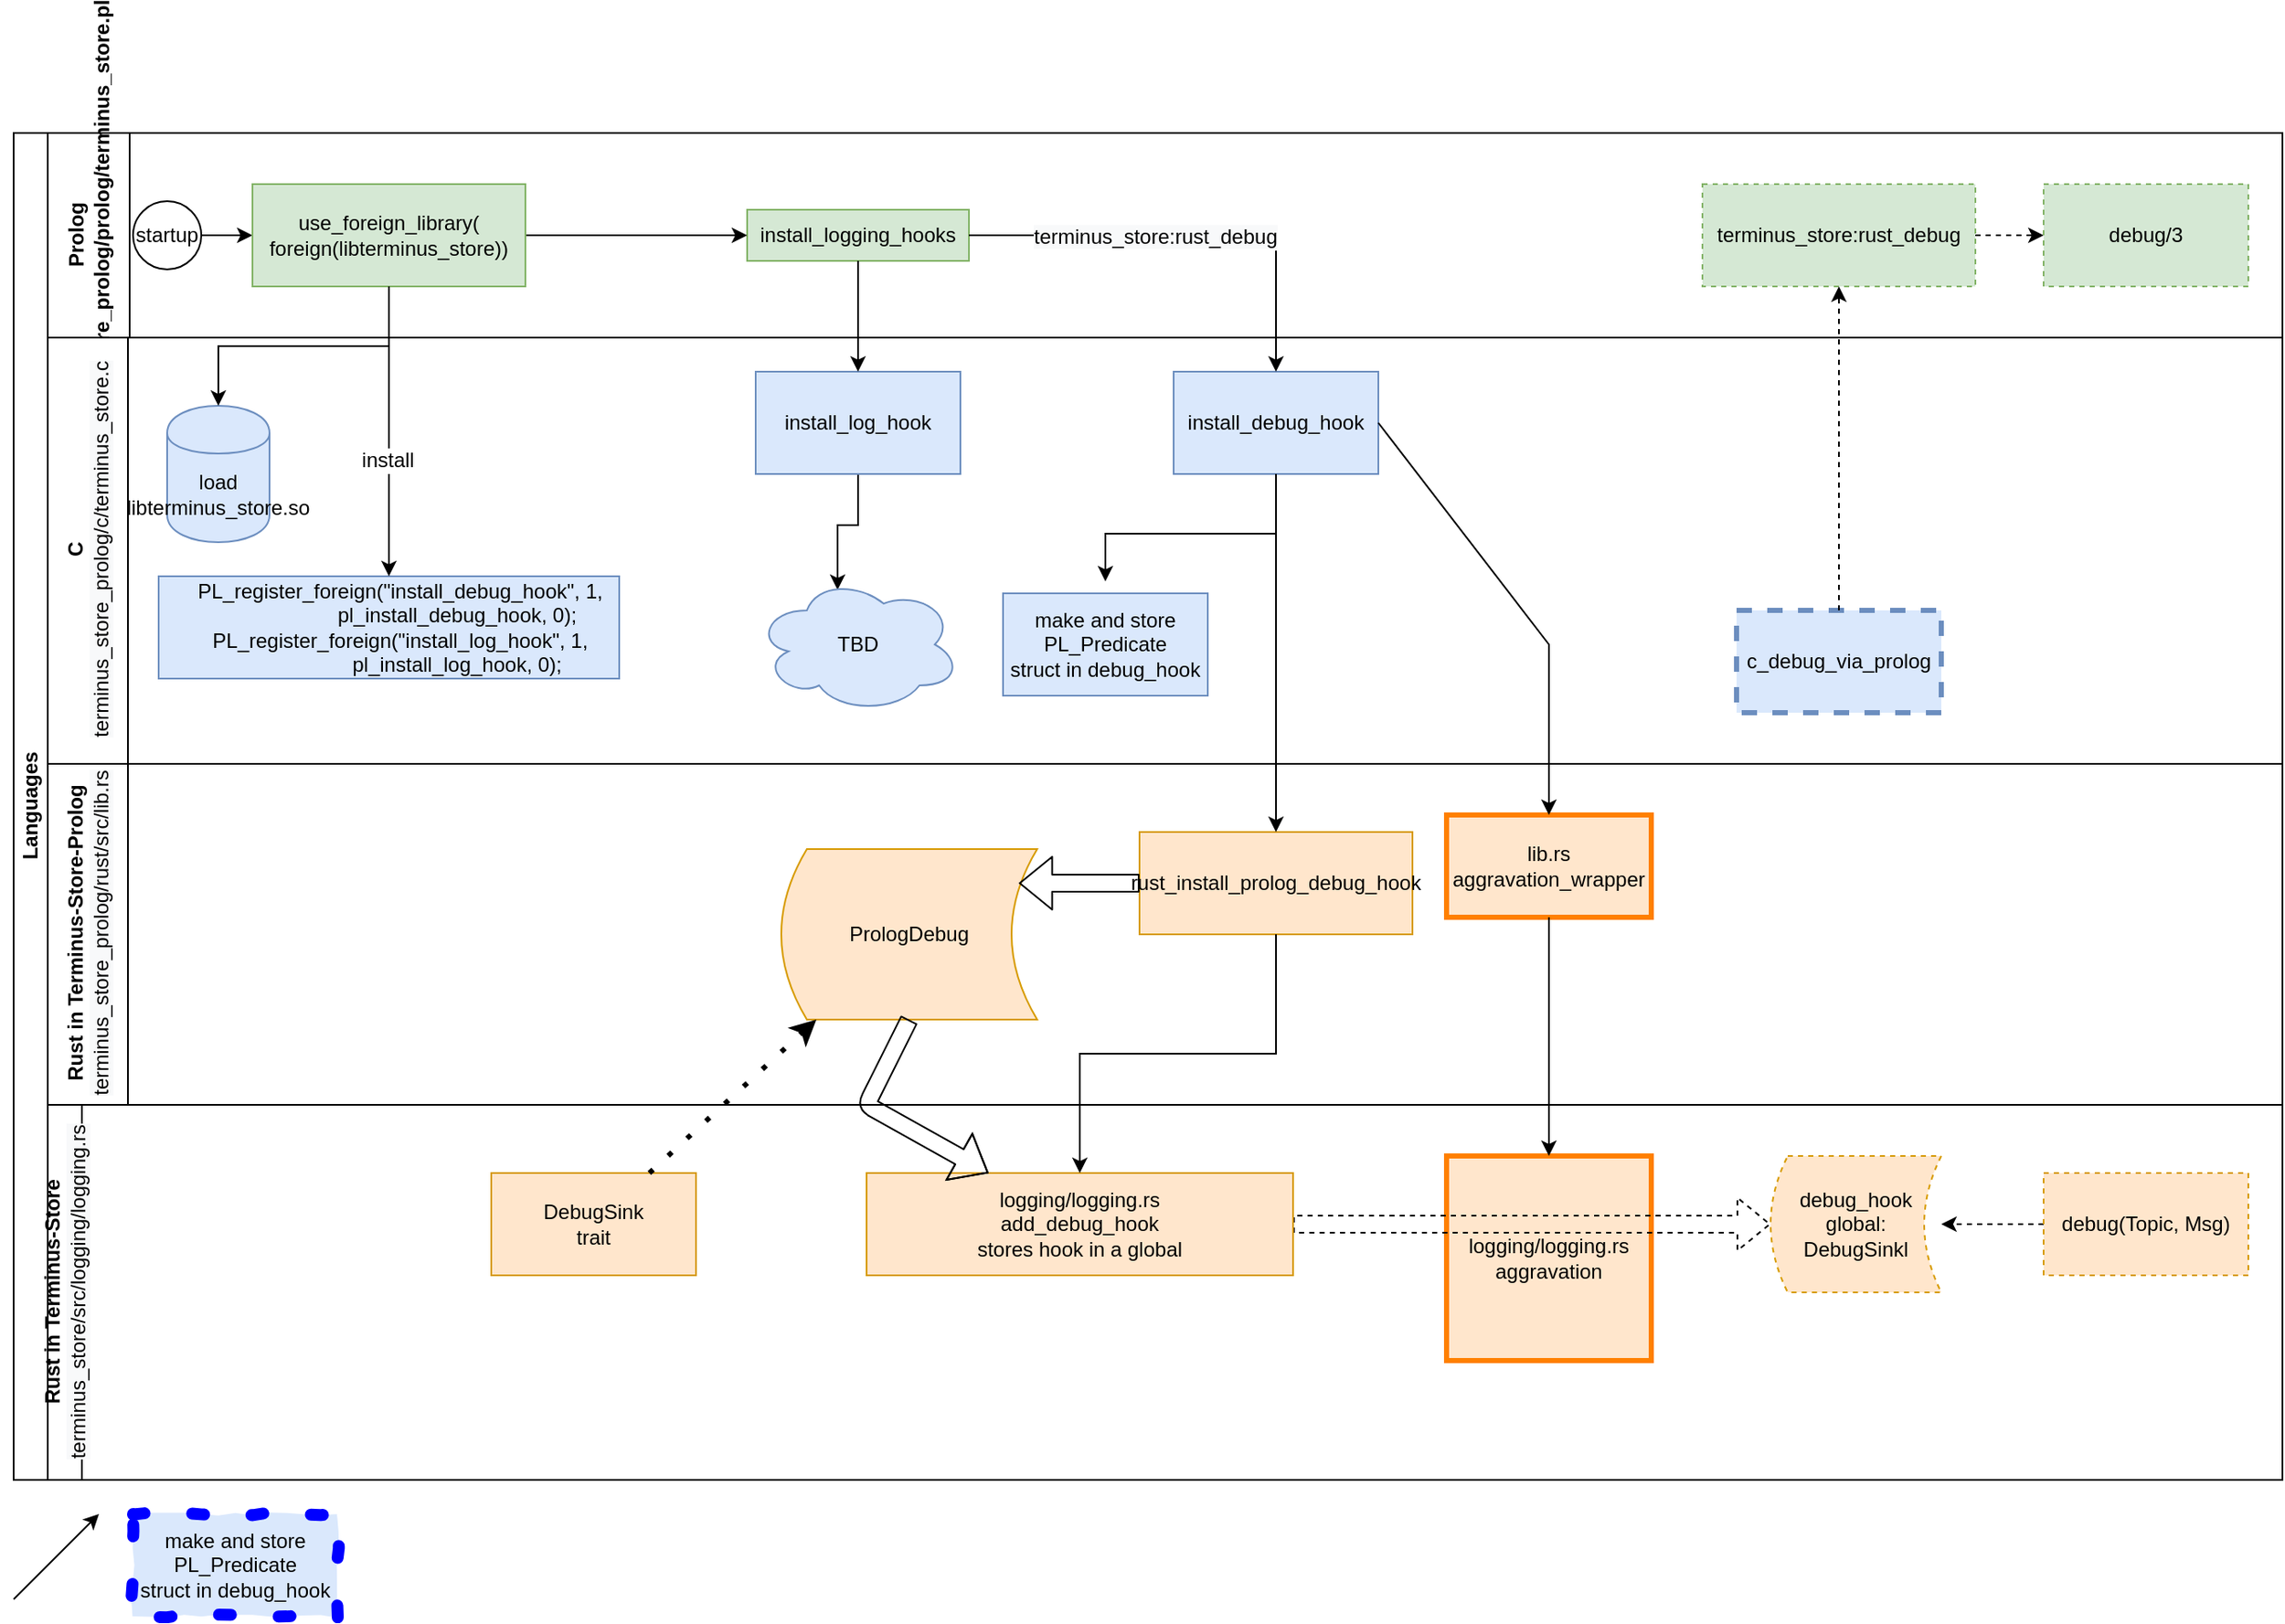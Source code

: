 <mxfile version="12.5.3" type="device"><diagram id="prtHgNgQTEPvFCAcTncT" name="Page-1"><mxGraphModel dx="1654" dy="913" grid="1" gridSize="10" guides="1" tooltips="1" connect="1" arrows="1" fold="1" page="1" pageScale="1" pageWidth="2336" pageHeight="1654" math="0" shadow="0"><root><mxCell id="0"/><mxCell id="1" parent="0"/><mxCell id="dNxyNK7c78bLwvsdeMH5-19" value="Languages" style="swimlane;html=1;childLayout=stackLayout;resizeParent=1;resizeParentMax=0;horizontal=0;startSize=20;horizontalStack=0;" parent="1" vertex="1"><mxGeometry x="120" y="120" width="1330" height="790" as="geometry"/></mxCell><mxCell id="dNxyNK7c78bLwvsdeMH5-20" value="Prolog&lt;br&gt;terminus_store_prolog/prolog/terminus_store.pl" style="swimlane;html=1;startSize=48;horizontal=0;" parent="dNxyNK7c78bLwvsdeMH5-19" vertex="1"><mxGeometry x="20" width="1310" height="120" as="geometry"/></mxCell><mxCell id="dNxyNK7c78bLwvsdeMH5-25" value="" style="edgeStyle=orthogonalEdgeStyle;rounded=0;orthogonalLoop=1;jettySize=auto;html=1;entryX=0;entryY=0.5;entryDx=0;entryDy=0;" parent="dNxyNK7c78bLwvsdeMH5-20" source="dNxyNK7c78bLwvsdeMH5-23" target="tiUPO_of62nzCb-RoU3B-20" edge="1"><mxGeometry relative="1" as="geometry"/></mxCell><mxCell id="dNxyNK7c78bLwvsdeMH5-23" value="startup" style="ellipse;whiteSpace=wrap;html=1;" parent="dNxyNK7c78bLwvsdeMH5-20" vertex="1"><mxGeometry x="50" y="40" width="40" height="40" as="geometry"/></mxCell><mxCell id="dNxyNK7c78bLwvsdeMH5-24" value="install_logging_hooks" style="rounded=0;whiteSpace=wrap;html=1;fontFamily=Helvetica;fontSize=12;align=center;fillColor=#d5e8d4;strokeColor=#82b366;" parent="dNxyNK7c78bLwvsdeMH5-20" vertex="1"><mxGeometry x="410" y="45" width="130" height="30" as="geometry"/></mxCell><mxCell id="dNxyNK7c78bLwvsdeMH5-33" value="" style="edgeStyle=orthogonalEdgeStyle;rounded=0;orthogonalLoop=1;jettySize=auto;html=1;endArrow=classic;endFill=1;" parent="dNxyNK7c78bLwvsdeMH5-20" edge="1"><mxGeometry relative="1" as="geometry"><mxPoint x="520" y="60" as="sourcePoint"/></mxGeometry></mxCell><mxCell id="tiUPO_of62nzCb-RoU3B-21" style="edgeStyle=orthogonalEdgeStyle;rounded=0;orthogonalLoop=1;jettySize=auto;html=1;" parent="dNxyNK7c78bLwvsdeMH5-20" source="tiUPO_of62nzCb-RoU3B-20" target="dNxyNK7c78bLwvsdeMH5-24" edge="1"><mxGeometry relative="1" as="geometry"/></mxCell><mxCell id="tiUPO_of62nzCb-RoU3B-20" value="use_foreign_library(&lt;br&gt;foreign(libterminus_store))" style="rounded=0;whiteSpace=wrap;html=1;fillColor=#d5e8d4;strokeColor=#82b366;" parent="dNxyNK7c78bLwvsdeMH5-20" vertex="1"><mxGeometry x="120" y="30" width="160" height="60" as="geometry"/></mxCell><mxCell id="m3I5yAuZM8P5Mo5KjNtQ-7" value="" style="edgeStyle=orthogonalEdgeStyle;rounded=0;orthogonalLoop=1;jettySize=auto;html=1;dashed=1;" parent="dNxyNK7c78bLwvsdeMH5-20" source="m3I5yAuZM8P5Mo5KjNtQ-1" target="m3I5yAuZM8P5Mo5KjNtQ-5" edge="1"><mxGeometry relative="1" as="geometry"/></mxCell><mxCell id="m3I5yAuZM8P5Mo5KjNtQ-1" value="terminus_store:rust_debug" style="rounded=0;whiteSpace=wrap;html=1;strokeColor=#82b366;fillColor=#d5e8d4;dashed=1;" parent="dNxyNK7c78bLwvsdeMH5-20" vertex="1"><mxGeometry x="970" y="30" width="160" height="60" as="geometry"/></mxCell><mxCell id="m3I5yAuZM8P5Mo5KjNtQ-5" value="debug/3" style="rounded=0;whiteSpace=wrap;html=1;dashed=1;strokeColor=#82b366;fillColor=#d5e8d4;" parent="dNxyNK7c78bLwvsdeMH5-20" vertex="1"><mxGeometry x="1170" y="30" width="120" height="60" as="geometry"/></mxCell><mxCell id="dNxyNK7c78bLwvsdeMH5-31" style="edgeStyle=orthogonalEdgeStyle;rounded=0;orthogonalLoop=1;jettySize=auto;html=1;endArrow=classic;endFill=1;" parent="dNxyNK7c78bLwvsdeMH5-19" edge="1"><mxGeometry relative="1" as="geometry"><mxPoint x="500.286" y="90" as="targetPoint"/></mxGeometry></mxCell><mxCell id="dNxyNK7c78bLwvsdeMH5-35" style="edgeStyle=orthogonalEdgeStyle;rounded=0;orthogonalLoop=1;jettySize=auto;html=1;endArrow=classic;endFill=1;" parent="dNxyNK7c78bLwvsdeMH5-19" edge="1"><mxGeometry relative="1" as="geometry"><mxPoint x="300" y="200" as="sourcePoint"/></mxGeometry></mxCell><mxCell id="dNxyNK7c78bLwvsdeMH5-38" style="edgeStyle=orthogonalEdgeStyle;rounded=0;orthogonalLoop=1;jettySize=auto;html=1;endArrow=classic;endFill=1;" parent="dNxyNK7c78bLwvsdeMH5-19" edge="1"><mxGeometry relative="1" as="geometry"><Array as="points"><mxPoint x="180" y="340"/><mxPoint x="400" y="340"/></Array><mxPoint x="180.286" y="210" as="sourcePoint"/></mxGeometry></mxCell><mxCell id="dNxyNK7c78bLwvsdeMH5-21" value="C&lt;br&gt;&lt;span style=&quot;font-weight: 400 ; white-space: normal ; background-color: rgb(248 , 249 , 250)&quot;&gt;terminus_store_prolog/c/terminus_store.c&lt;/span&gt;" style="swimlane;html=1;startSize=47;horizontal=0;" parent="dNxyNK7c78bLwvsdeMH5-19" vertex="1"><mxGeometry x="20" y="120" width="1310" height="250" as="geometry"/></mxCell><mxCell id="dNxyNK7c78bLwvsdeMH5-29" value="" style="edgeStyle=orthogonalEdgeStyle;rounded=0;orthogonalLoop=1;jettySize=auto;html=1;endArrow=classic;endFill=1;" parent="dNxyNK7c78bLwvsdeMH5-21" edge="1"><mxGeometry relative="1" as="geometry"><mxPoint x="200" y="60" as="sourcePoint"/></mxGeometry></mxCell><mxCell id="tiUPO_of62nzCb-RoU3B-32" value="" style="edgeStyle=orthogonalEdgeStyle;rounded=0;orthogonalLoop=1;jettySize=auto;html=1;entryX=0.4;entryY=0.1;entryDx=0;entryDy=0;entryPerimeter=0;" parent="dNxyNK7c78bLwvsdeMH5-21" source="tiUPO_of62nzCb-RoU3B-16" target="tiUPO_of62nzCb-RoU3B-29" edge="1"><mxGeometry relative="1" as="geometry"/></mxCell><mxCell id="tiUPO_of62nzCb-RoU3B-16" value="install_log_hook" style="rounded=0;whiteSpace=wrap;html=1;fillColor=#dae8fc;strokeColor=#6c8ebf;" parent="dNxyNK7c78bLwvsdeMH5-21" vertex="1"><mxGeometry x="415" y="20" width="120" height="60" as="geometry"/></mxCell><mxCell id="tiUPO_of62nzCb-RoU3B-33" value="" style="edgeStyle=orthogonalEdgeStyle;rounded=0;orthogonalLoop=1;jettySize=auto;html=1;" parent="dNxyNK7c78bLwvsdeMH5-21" source="tiUPO_of62nzCb-RoU3B-17" target="tiUPO_of62nzCb-RoU3B-31" edge="1"><mxGeometry relative="1" as="geometry"/></mxCell><mxCell id="tiUPO_of62nzCb-RoU3B-17" value="install_debug_hook" style="rounded=0;whiteSpace=wrap;html=1;fillColor=#dae8fc;strokeColor=#6c8ebf;" parent="dNxyNK7c78bLwvsdeMH5-21" vertex="1"><mxGeometry x="660" y="20" width="120" height="60" as="geometry"/></mxCell><mxCell id="tiUPO_of62nzCb-RoU3B-22" value="load libterminus_store.so" style="shape=cylinder;whiteSpace=wrap;html=1;boundedLbl=1;backgroundOutline=1;fillColor=#dae8fc;strokeColor=#6c8ebf;" parent="dNxyNK7c78bLwvsdeMH5-21" vertex="1"><mxGeometry x="70" y="40" width="60" height="80" as="geometry"/></mxCell><mxCell id="tiUPO_of62nzCb-RoU3B-24" value="&lt;div&gt;&amp;nbsp; &amp;nbsp; PL_register_foreign(&quot;install_debug_hook&quot;, 1,&lt;/div&gt;&lt;div&gt;&amp;nbsp; &amp;nbsp; &amp;nbsp; &amp;nbsp; &amp;nbsp; &amp;nbsp; &amp;nbsp; &amp;nbsp; &amp;nbsp; &amp;nbsp; &amp;nbsp; &amp;nbsp; pl_install_debug_hook, 0);&lt;/div&gt;&lt;div&gt;&amp;nbsp; &amp;nbsp; PL_register_foreign(&quot;install_log_hook&quot;, 1,&lt;/div&gt;&lt;div&gt;&amp;nbsp; &amp;nbsp; &amp;nbsp; &amp;nbsp; &amp;nbsp; &amp;nbsp; &amp;nbsp; &amp;nbsp; &amp;nbsp; &amp;nbsp; &amp;nbsp; &amp;nbsp; pl_install_log_hook, 0);&lt;/div&gt;" style="rounded=0;whiteSpace=wrap;html=1;fillColor=#dae8fc;strokeColor=#6c8ebf;" parent="dNxyNK7c78bLwvsdeMH5-21" vertex="1"><mxGeometry x="65" y="140" width="270" height="60" as="geometry"/></mxCell><mxCell id="tiUPO_of62nzCb-RoU3B-29" value="TBD" style="ellipse;shape=cloud;whiteSpace=wrap;html=1;fillColor=#dae8fc;strokeColor=#6c8ebf;" parent="dNxyNK7c78bLwvsdeMH5-21" vertex="1"><mxGeometry x="415" y="140" width="120" height="80" as="geometry"/></mxCell><mxCell id="tiUPO_of62nzCb-RoU3B-31" value="make and store PL_Predicate&lt;br&gt;struct in debug_hook" style="whiteSpace=wrap;html=1;fillColor=#dae8fc;strokeColor=#6c8ebf;strokeWidth=1;perimeterSpacing=7;comic=0;" parent="dNxyNK7c78bLwvsdeMH5-21" vertex="1"><mxGeometry x="560" y="150" width="120" height="60" as="geometry"/></mxCell><mxCell id="tiUPO_of62nzCb-RoU3B-64" value="&lt;span style=&quot;white-space: normal&quot;&gt;c_debug_via_prolog&lt;/span&gt;" style="whiteSpace=wrap;html=1;dashed=1;strokeColor=#6c8ebf;strokeWidth=3;fillColor=#dae8fc;" parent="dNxyNK7c78bLwvsdeMH5-21" vertex="1"><mxGeometry x="990" y="160" width="120" height="60" as="geometry"/></mxCell><mxCell id="dNxyNK7c78bLwvsdeMH5-22" value="Rust in Terminus-Store-Prolog&lt;br&gt;&lt;span style=&quot;font-weight: 400 ; white-space: normal ; background-color: rgb(248 , 249 , 250)&quot;&gt;terminus_store_prolog/rust/src/lib.rs&lt;/span&gt;" style="swimlane;html=1;startSize=47;horizontal=0;" parent="dNxyNK7c78bLwvsdeMH5-19" vertex="1"><mxGeometry x="20" y="370" width="1310" height="200" as="geometry"><mxRectangle x="20" y="240" width="430" height="20" as="alternateBounds"/></mxGeometry></mxCell><mxCell id="dNxyNK7c78bLwvsdeMH5-37" value="" style="edgeStyle=orthogonalEdgeStyle;rounded=0;orthogonalLoop=1;jettySize=auto;html=1;endArrow=classic;endFill=1;" parent="dNxyNK7c78bLwvsdeMH5-22" edge="1"><mxGeometry relative="1" as="geometry"><mxPoint x="320" y="50" as="sourcePoint"/></mxGeometry></mxCell><mxCell id="tiUPO_of62nzCb-RoU3B-35" value="lib.rs aggravation_wrapper" style="rounded=0;whiteSpace=wrap;html=1;fillColor=#ffe6cc;strokeColor=#FF8000;strokeWidth=3;" parent="dNxyNK7c78bLwvsdeMH5-22" vertex="1"><mxGeometry x="820" y="30" width="120" height="60" as="geometry"/></mxCell><mxCell id="tiUPO_of62nzCb-RoU3B-40" value="rust_install_prolog_debug_hook" style="rounded=0;whiteSpace=wrap;html=1;fillColor=#ffe6cc;strokeColor=#d79b00;" parent="dNxyNK7c78bLwvsdeMH5-22" vertex="1"><mxGeometry x="640" y="40" width="160" height="60" as="geometry"/></mxCell><mxCell id="tiUPO_of62nzCb-RoU3B-52" value="PrologDebug" style="shape=dataStorage;whiteSpace=wrap;html=1;strokeColor=#d79b00;rounded=0;fillColor=#ffe6cc;" parent="dNxyNK7c78bLwvsdeMH5-22" vertex="1"><mxGeometry x="430" y="50" width="150" height="100" as="geometry"/></mxCell><mxCell id="wiOVNl3O13H4uAyAgk_W-2" value="" style="endArrow=classic;html=1;shape=flexArrow;" edge="1" parent="dNxyNK7c78bLwvsdeMH5-22" source="tiUPO_of62nzCb-RoU3B-40"><mxGeometry width="50" height="50" relative="1" as="geometry"><mxPoint x="429.289" y="-370" as="sourcePoint"/><mxPoint x="569.289" y="70" as="targetPoint"/></mxGeometry></mxCell><mxCell id="tiUPO_of62nzCb-RoU3B-10" value="Rust in Terminus-Store&lt;br&gt;&lt;span style=&quot;font-weight: 400 ; white-space: normal ; background-color: rgb(248 , 249 , 250)&quot;&gt;terminus_store/src/logging/logging.rs&lt;/span&gt;" style="swimlane;html=1;startSize=20;horizontal=0;" parent="dNxyNK7c78bLwvsdeMH5-19" vertex="1"><mxGeometry x="20" y="570" width="1310" height="220" as="geometry"><mxRectangle x="20" y="240" width="430" height="20" as="alternateBounds"/></mxGeometry></mxCell><mxCell id="tiUPO_of62nzCb-RoU3B-11" value="" style="edgeStyle=orthogonalEdgeStyle;rounded=0;orthogonalLoop=1;jettySize=auto;html=1;endArrow=classic;endFill=1;" parent="tiUPO_of62nzCb-RoU3B-10" edge="1"><mxGeometry relative="1" as="geometry"><mxPoint x="320" y="50" as="sourcePoint"/></mxGeometry></mxCell><mxCell id="tiUPO_of62nzCb-RoU3B-36" value="logging/logging.rs&lt;br&gt;aggravation" style="whiteSpace=wrap;html=1;aspect=fixed;fillColor=#ffe6cc;strokeColor=#FF8000;strokeWidth=3;" parent="tiUPO_of62nzCb-RoU3B-10" vertex="1"><mxGeometry x="820" y="30" width="120" height="120" as="geometry"/></mxCell><mxCell id="tiUPO_of62nzCb-RoU3B-58" style="edgeStyle=orthogonalEdgeStyle;shape=flexArrow;rounded=0;orthogonalLoop=1;jettySize=auto;html=1;dashed=1;" parent="tiUPO_of62nzCb-RoU3B-10" source="tiUPO_of62nzCb-RoU3B-41" target="tiUPO_of62nzCb-RoU3B-44" edge="1"><mxGeometry relative="1" as="geometry"/></mxCell><mxCell id="tiUPO_of62nzCb-RoU3B-41" value="logging/logging.rs&lt;br&gt;add_debug_hook&lt;br&gt;stores hook in a global" style="rounded=0;whiteSpace=wrap;html=1;fillColor=#ffe6cc;strokeColor=#d79b00;" parent="tiUPO_of62nzCb-RoU3B-10" vertex="1"><mxGeometry x="480" y="40" width="250" height="60" as="geometry"/></mxCell><mxCell id="tiUPO_of62nzCb-RoU3B-44" value="debug_hook&lt;br&gt;global:&lt;br&gt;DebugSinkl" style="shape=dataStorage;whiteSpace=wrap;html=1;dashed=1;fillColor=#ffe6cc;strokeColor=#d79b00;" parent="tiUPO_of62nzCb-RoU3B-10" vertex="1"><mxGeometry x="1010" y="30" width="100" height="80" as="geometry"/></mxCell><mxCell id="tiUPO_of62nzCb-RoU3B-62" style="edgeStyle=orthogonalEdgeStyle;rounded=0;orthogonalLoop=1;jettySize=auto;html=1;dashed=1;" parent="tiUPO_of62nzCb-RoU3B-10" source="tiUPO_of62nzCb-RoU3B-49" target="tiUPO_of62nzCb-RoU3B-44" edge="1"><mxGeometry relative="1" as="geometry"/></mxCell><mxCell id="tiUPO_of62nzCb-RoU3B-49" value="debug(Topic, Msg)" style="rounded=0;whiteSpace=wrap;html=1;dashed=1;strokeColor=#d79b00;strokeWidth=1;fillColor=#ffe6cc;" parent="tiUPO_of62nzCb-RoU3B-10" vertex="1"><mxGeometry x="1170" y="40" width="120" height="60" as="geometry"/></mxCell><mxCell id="NsFVZVo5qlKcDEAgs6_a-1" value="DebugSink&lt;br&gt;trait" style="rounded=0;whiteSpace=wrap;html=1;fillColor=#ffe6cc;strokeColor=#d79b00;" parent="tiUPO_of62nzCb-RoU3B-10" vertex="1"><mxGeometry x="260" y="40" width="120" height="60" as="geometry"/></mxCell><mxCell id="tiUPO_of62nzCb-RoU3B-23" style="edgeStyle=orthogonalEdgeStyle;rounded=0;orthogonalLoop=1;jettySize=auto;html=1;" parent="dNxyNK7c78bLwvsdeMH5-19" source="tiUPO_of62nzCb-RoU3B-20" target="tiUPO_of62nzCb-RoU3B-22" edge="1"><mxGeometry relative="1" as="geometry"/></mxCell><mxCell id="tiUPO_of62nzCb-RoU3B-34" value="" style="endArrow=classic;html=1;exitX=1;exitY=0.5;exitDx=0;exitDy=0;entryX=0.5;entryY=0;entryDx=0;entryDy=0;rounded=0;" parent="dNxyNK7c78bLwvsdeMH5-19" source="tiUPO_of62nzCb-RoU3B-17" target="tiUPO_of62nzCb-RoU3B-35" edge="1"><mxGeometry width="50" height="50" relative="1" as="geometry"><mxPoint x="840" y="210" as="sourcePoint"/><mxPoint x="920" y="160" as="targetPoint"/><Array as="points"><mxPoint x="900" y="300"/></Array></mxGeometry></mxCell><mxCell id="tiUPO_of62nzCb-RoU3B-37" style="edgeStyle=orthogonalEdgeStyle;rounded=0;orthogonalLoop=1;jettySize=auto;html=1;" parent="dNxyNK7c78bLwvsdeMH5-19" source="tiUPO_of62nzCb-RoU3B-35" target="tiUPO_of62nzCb-RoU3B-36" edge="1"><mxGeometry relative="1" as="geometry"/></mxCell><mxCell id="tiUPO_of62nzCb-RoU3B-43" style="edgeStyle=orthogonalEdgeStyle;rounded=0;orthogonalLoop=1;jettySize=auto;html=1;" parent="dNxyNK7c78bLwvsdeMH5-19" source="tiUPO_of62nzCb-RoU3B-40" target="tiUPO_of62nzCb-RoU3B-41" edge="1"><mxGeometry relative="1" as="geometry"/></mxCell><mxCell id="tiUPO_of62nzCb-RoU3B-55" value="" style="shape=flexArrow;endArrow=classic;html=1;exitX=0.5;exitY=1;exitDx=0;exitDy=0;" parent="dNxyNK7c78bLwvsdeMH5-19" source="tiUPO_of62nzCb-RoU3B-52" target="tiUPO_of62nzCb-RoU3B-41" edge="1"><mxGeometry width="50" height="50" relative="1" as="geometry"><mxPoint x="340" y="670" as="sourcePoint"/><mxPoint x="390" y="620" as="targetPoint"/><Array as="points"><mxPoint x="500" y="570"/></Array></mxGeometry></mxCell><mxCell id="tiUPO_of62nzCb-RoU3B-19" style="edgeStyle=orthogonalEdgeStyle;rounded=0;orthogonalLoop=1;jettySize=auto;html=1;" parent="dNxyNK7c78bLwvsdeMH5-19" source="dNxyNK7c78bLwvsdeMH5-24" target="tiUPO_of62nzCb-RoU3B-17" edge="1"><mxGeometry relative="1" as="geometry"/></mxCell><mxCell id="m3I5yAuZM8P5Mo5KjNtQ-4" value="&lt;span style=&quot;white-space: normal ; background-color: rgb(248 , 249 , 250)&quot;&gt;terminus_store:rust_debug&lt;/span&gt;" style="text;html=1;align=center;verticalAlign=middle;resizable=0;points=[];labelBackgroundColor=#ffffff;" parent="tiUPO_of62nzCb-RoU3B-19" vertex="1" connectable="0"><mxGeometry x="-0.162" y="-1" relative="1" as="geometry"><mxPoint as="offset"/></mxGeometry></mxCell><mxCell id="tiUPO_of62nzCb-RoU3B-18" style="edgeStyle=orthogonalEdgeStyle;rounded=0;orthogonalLoop=1;jettySize=auto;html=1;" parent="dNxyNK7c78bLwvsdeMH5-19" source="dNxyNK7c78bLwvsdeMH5-24" target="tiUPO_of62nzCb-RoU3B-16" edge="1"><mxGeometry relative="1" as="geometry"/></mxCell><mxCell id="tiUPO_of62nzCb-RoU3B-26" value="" style="endArrow=classic;html=1;entryX=0.5;entryY=0;entryDx=0;entryDy=0;exitX=0.5;exitY=1;exitDx=0;exitDy=0;" parent="dNxyNK7c78bLwvsdeMH5-19" source="tiUPO_of62nzCb-RoU3B-20" target="tiUPO_of62nzCb-RoU3B-24" edge="1"><mxGeometry width="50" height="50" relative="1" as="geometry"><mxPoint x="220" y="220" as="sourcePoint"/><mxPoint x="290" y="300" as="targetPoint"/></mxGeometry></mxCell><mxCell id="tiUPO_of62nzCb-RoU3B-27" value="install" style="text;html=1;align=center;verticalAlign=middle;resizable=0;points=[];labelBackgroundColor=#ffffff;" parent="tiUPO_of62nzCb-RoU3B-26" vertex="1" connectable="0"><mxGeometry x="0.198" y="-1" relative="1" as="geometry"><mxPoint as="offset"/></mxGeometry></mxCell><mxCell id="NsFVZVo5qlKcDEAgs6_a-3" style="edgeStyle=none;rounded=0;orthogonalLoop=1;jettySize=auto;html=1;dashed=1;dashPattern=1 4;strokeWidth=3;" parent="dNxyNK7c78bLwvsdeMH5-19" source="NsFVZVo5qlKcDEAgs6_a-1" target="tiUPO_of62nzCb-RoU3B-52" edge="1"><mxGeometry relative="1" as="geometry"/></mxCell><mxCell id="m3I5yAuZM8P5Mo5KjNtQ-2" value="" style="edgeStyle=orthogonalEdgeStyle;rounded=0;orthogonalLoop=1;jettySize=auto;html=1;dashed=1;" parent="dNxyNK7c78bLwvsdeMH5-19" source="tiUPO_of62nzCb-RoU3B-64" target="m3I5yAuZM8P5Mo5KjNtQ-1" edge="1"><mxGeometry relative="1" as="geometry"><mxPoint x="1070" y="140" as="sourcePoint"/></mxGeometry></mxCell><mxCell id="tiUPO_of62nzCb-RoU3B-39" style="edgeStyle=orthogonalEdgeStyle;rounded=0;orthogonalLoop=1;jettySize=auto;html=1;entryX=0.5;entryY=0;entryDx=0;entryDy=0;" parent="dNxyNK7c78bLwvsdeMH5-19" source="tiUPO_of62nzCb-RoU3B-17" target="tiUPO_of62nzCb-RoU3B-40" edge="1"><mxGeometry relative="1" as="geometry"><mxPoint x="680" y="270" as="targetPoint"/></mxGeometry></mxCell><mxCell id="NsFVZVo5qlKcDEAgs6_a-2" value="" style="endArrow=classic;html=1;" parent="1" edge="1"><mxGeometry width="50" height="50" relative="1" as="geometry"><mxPoint x="120" y="980" as="sourcePoint"/><mxPoint x="170" y="930" as="targetPoint"/></mxGeometry></mxCell><mxCell id="wiOVNl3O13H4uAyAgk_W-1" value="make and store PL_Predicate&lt;br&gt;struct in debug_hook" style="rounded=0;whiteSpace=wrap;html=1;fillColor=#dae8fc;strokeColor=#0000FF;strokeWidth=7;dashed=1;dashPattern=1 4;perimeterSpacing=7;comic=1;" vertex="1" parent="1"><mxGeometry x="190" y="930" width="120" height="60" as="geometry"/></mxCell></root></mxGraphModel></diagram></mxfile>